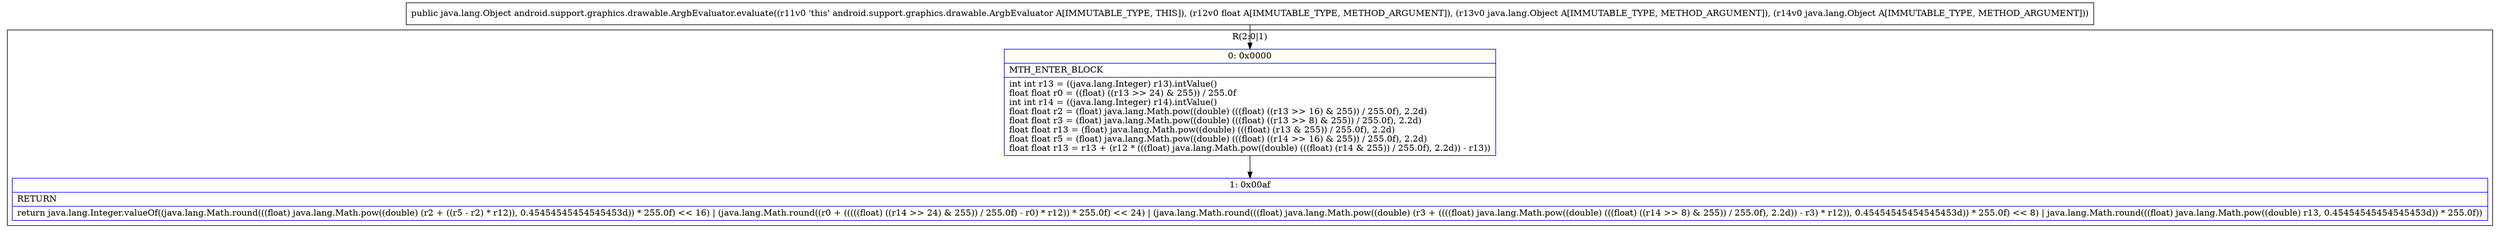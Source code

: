 digraph "CFG forandroid.support.graphics.drawable.ArgbEvaluator.evaluate(FLjava\/lang\/Object;Ljava\/lang\/Object;)Ljava\/lang\/Object;" {
subgraph cluster_Region_1166897571 {
label = "R(2:0|1)";
node [shape=record,color=blue];
Node_0 [shape=record,label="{0\:\ 0x0000|MTH_ENTER_BLOCK\l|int int r13 = ((java.lang.Integer) r13).intValue()\lfloat float r0 = ((float) ((r13 \>\> 24) & 255)) \/ 255.0f\lint int r14 = ((java.lang.Integer) r14).intValue()\lfloat float r2 = (float) java.lang.Math.pow((double) (((float) ((r13 \>\> 16) & 255)) \/ 255.0f), 2.2d)\lfloat float r3 = (float) java.lang.Math.pow((double) (((float) ((r13 \>\> 8) & 255)) \/ 255.0f), 2.2d)\lfloat float r13 = (float) java.lang.Math.pow((double) (((float) (r13 & 255)) \/ 255.0f), 2.2d)\lfloat float r5 = (float) java.lang.Math.pow((double) (((float) ((r14 \>\> 16) & 255)) \/ 255.0f), 2.2d)\lfloat float r13 = r13 + (r12 * (((float) java.lang.Math.pow((double) (((float) (r14 & 255)) \/ 255.0f), 2.2d)) \- r13))\l}"];
Node_1 [shape=record,label="{1\:\ 0x00af|RETURN\l|return java.lang.Integer.valueOf((java.lang.Math.round(((float) java.lang.Math.pow((double) (r2 + ((r5 \- r2) * r12)), 0.45454545454545453d)) * 255.0f) \<\< 16) \| (java.lang.Math.round((r0 + (((((float) ((r14 \>\> 24) & 255)) \/ 255.0f) \- r0) * r12)) * 255.0f) \<\< 24) \| (java.lang.Math.round(((float) java.lang.Math.pow((double) (r3 + ((((float) java.lang.Math.pow((double) (((float) ((r14 \>\> 8) & 255)) \/ 255.0f), 2.2d)) \- r3) * r12)), 0.45454545454545453d)) * 255.0f) \<\< 8) \| java.lang.Math.round(((float) java.lang.Math.pow((double) r13, 0.45454545454545453d)) * 255.0f))\l}"];
}
MethodNode[shape=record,label="{public java.lang.Object android.support.graphics.drawable.ArgbEvaluator.evaluate((r11v0 'this' android.support.graphics.drawable.ArgbEvaluator A[IMMUTABLE_TYPE, THIS]), (r12v0 float A[IMMUTABLE_TYPE, METHOD_ARGUMENT]), (r13v0 java.lang.Object A[IMMUTABLE_TYPE, METHOD_ARGUMENT]), (r14v0 java.lang.Object A[IMMUTABLE_TYPE, METHOD_ARGUMENT])) }"];
MethodNode -> Node_0;
Node_0 -> Node_1;
}

